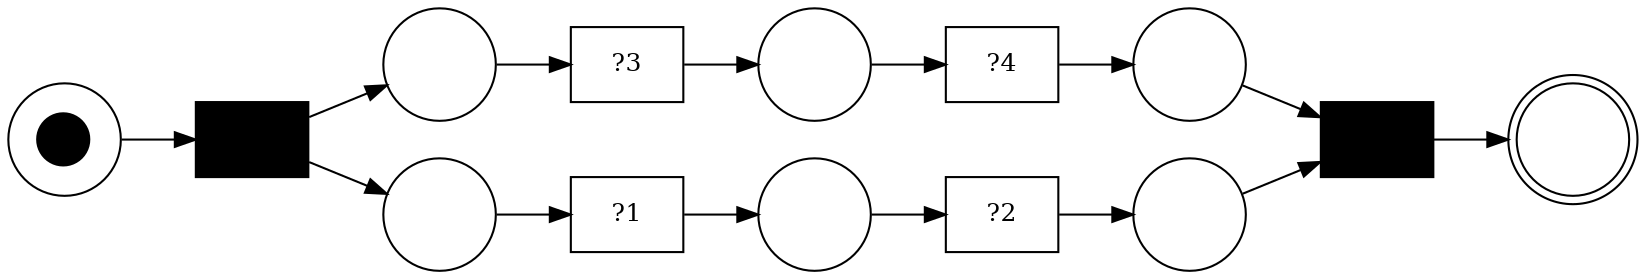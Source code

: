 digraph "imdf_net_1671897054.5475252" {
	graph [bgcolor=white rankdir=LR]
	node [shape=box]
	5070266192 [label="" fillcolor=black fontsize=12 style=filled]
	5070766992 [label="" fillcolor=black fontsize=12 style=filled]
	5070767568 [label="?3" fontsize=12]
	5070767312 [label="?4" fontsize=12]
	5070768016 [label="?1" fontsize=12]
	5070672912 [label="?2" fontsize=12]
	5070443088 [label=<&#9679;> fixedsize=true fontsize=34 shape=circle width=0.75]
	5070767632 [label="" fixedsize=true shape=circle width=0.75]
	5070766928 [label="" fixedsize=true shape=circle width=0.75]
	5070767504 [label="" fixedsize=true shape=circle width=0.75]
	5070767824 [label="" fixedsize=true shape=circle width=0.75]
	5070770128 [label="" fixedsize=true shape=circle width=0.75]
	5070768528 [label="" fixedsize=true shape=circle width=0.75]
	5070443024 [label="" fixedsize=true fontsize=32 shape=doublecircle width=0.75]
	5070672912 -> 5070768528 [arrowhead=normal fontsize=12]
	5070767312 -> 5070767504 [arrowhead=normal fontsize=12]
	5070767568 -> 5070767824 [arrowhead=normal fontsize=12]
	5070768016 -> 5070767632 [arrowhead=normal fontsize=12]
	5070767632 -> 5070672912 [arrowhead=normal fontsize=12]
	5070766928 -> 5070767568 [arrowhead=normal fontsize=12]
	5070767504 -> 5070766992 [arrowhead=normal fontsize=12]
	5070767824 -> 5070767312 [arrowhead=normal fontsize=12]
	5070770128 -> 5070768016 [arrowhead=normal fontsize=12]
	5070768528 -> 5070766992 [arrowhead=normal fontsize=12]
	5070443088 -> 5070266192 [arrowhead=normal fontsize=12]
	5070766992 -> 5070443024 [arrowhead=normal fontsize=12]
	5070266192 -> 5070766928 [arrowhead=normal fontsize=12]
	5070266192 -> 5070770128 [arrowhead=normal fontsize=12]
	overlap=false
}
